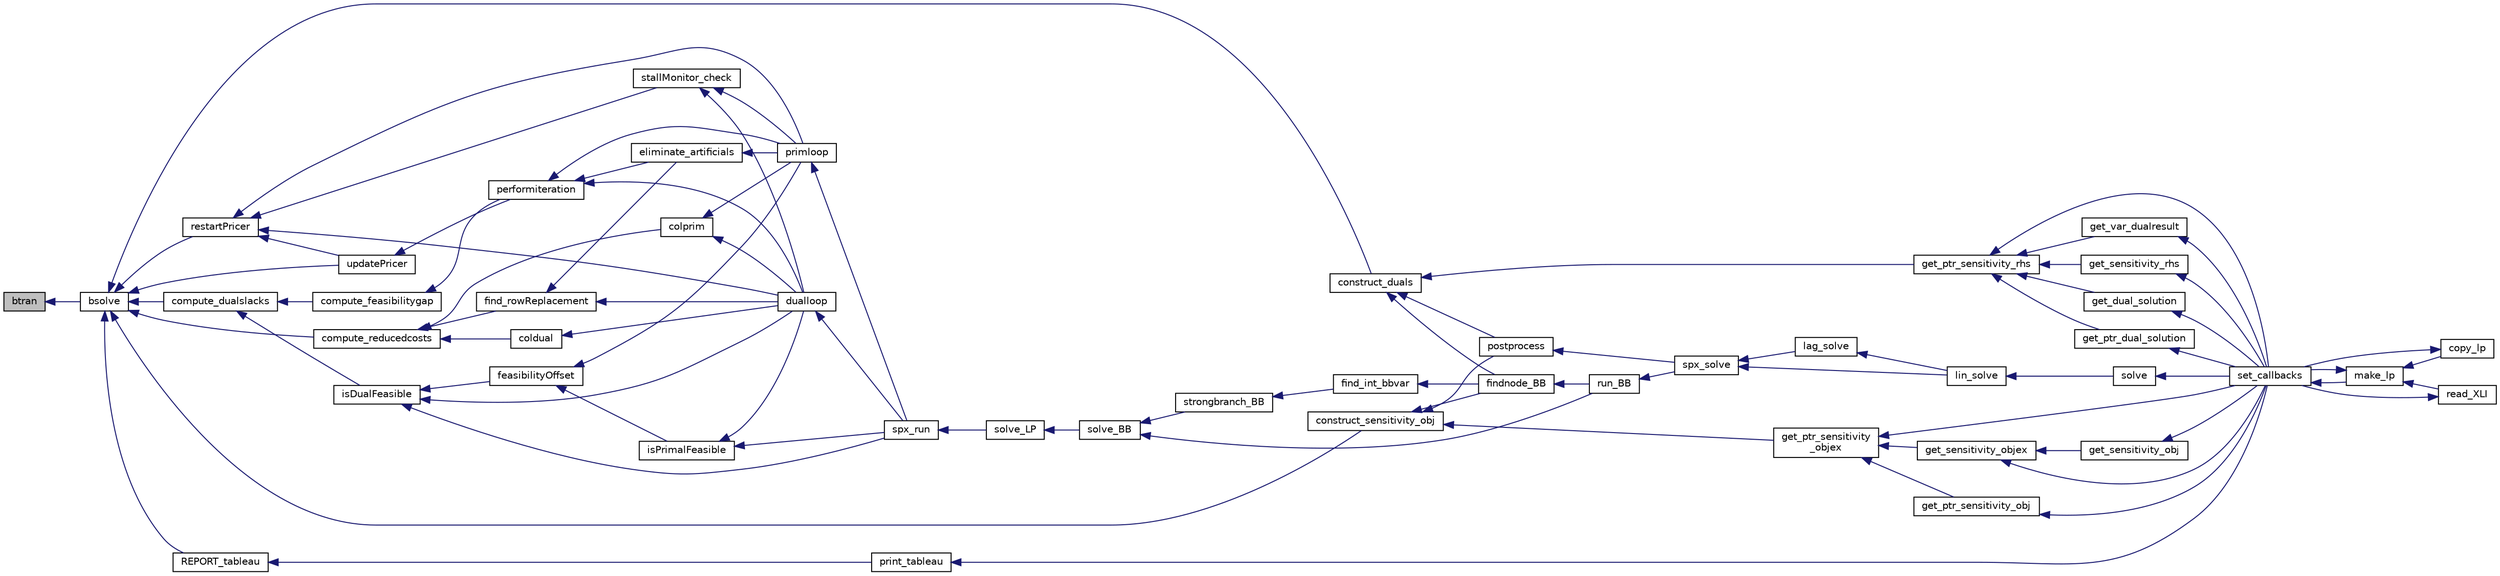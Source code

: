 digraph "btran"
{
  edge [fontname="Helvetica",fontsize="10",labelfontname="Helvetica",labelfontsize="10"];
  node [fontname="Helvetica",fontsize="10",shape=record];
  rankdir="LR";
  Node392 [label="btran",height=0.2,width=0.4,color="black", fillcolor="grey75", style="filled", fontcolor="black"];
  Node392 -> Node393 [dir="back",color="midnightblue",fontsize="10",style="solid",fontname="Helvetica"];
  Node393 [label="bsolve",height=0.2,width=0.4,color="black", fillcolor="white", style="filled",URL="$d0/d48/lp__matrix_8h.html#adbd3fb78087dea9e6c99722365794300"];
  Node393 -> Node394 [dir="back",color="midnightblue",fontsize="10",style="solid",fontname="Helvetica"];
  Node394 [label="compute_dualslacks",height=0.2,width=0.4,color="black", fillcolor="white", style="filled",URL="$df/df7/lp__lib_8h.html#a61ec2c96e522ac744ef4dd83c8e21bc8"];
  Node394 -> Node395 [dir="back",color="midnightblue",fontsize="10",style="solid",fontname="Helvetica"];
  Node395 [label="compute_feasibilitygap",height=0.2,width=0.4,color="black", fillcolor="white", style="filled",URL="$d4/d79/lp__lib_8c.html#a761a9b21146f2341dbaa9a49285d957e"];
  Node395 -> Node396 [dir="back",color="midnightblue",fontsize="10",style="solid",fontname="Helvetica"];
  Node396 [label="performiteration",height=0.2,width=0.4,color="black", fillcolor="white", style="filled",URL="$df/df7/lp__lib_8h.html#aab89ee40b1d5308324fb3540d4eaf2b6"];
  Node396 -> Node397 [dir="back",color="midnightblue",fontsize="10",style="solid",fontname="Helvetica"];
  Node397 [label="eliminate_artificials",height=0.2,width=0.4,color="black", fillcolor="white", style="filled",URL="$d2/d6c/lp__simplex_8c.html#a5e9816f3bfe556d444b034ba1e97b02b"];
  Node397 -> Node398 [dir="back",color="midnightblue",fontsize="10",style="solid",fontname="Helvetica"];
  Node398 [label="primloop",height=0.2,width=0.4,color="black", fillcolor="white", style="filled",URL="$d1/d0a/lp__simplex_8h.html#aaa7a1b253038231f1792b092e4e36267"];
  Node398 -> Node399 [dir="back",color="midnightblue",fontsize="10",style="solid",fontname="Helvetica"];
  Node399 [label="spx_run",height=0.2,width=0.4,color="black", fillcolor="white", style="filled",URL="$d1/d0a/lp__simplex_8h.html#a96c15afcfa902a5b78af4dfb412010bd"];
  Node399 -> Node400 [dir="back",color="midnightblue",fontsize="10",style="solid",fontname="Helvetica"];
  Node400 [label="solve_LP",height=0.2,width=0.4,color="black", fillcolor="white", style="filled",URL="$d1/dbf/lp__mipbb_8h.html#a8f2122bd9c45170c45f236f9fe3d0dd7"];
  Node400 -> Node401 [dir="back",color="midnightblue",fontsize="10",style="solid",fontname="Helvetica"];
  Node401 [label="solve_BB",height=0.2,width=0.4,color="black", fillcolor="white", style="filled",URL="$d1/dbf/lp__mipbb_8h.html#a43e95e2128e85df2643cbc0bfce4746c"];
  Node401 -> Node402 [dir="back",color="midnightblue",fontsize="10",style="solid",fontname="Helvetica"];
  Node402 [label="strongbranch_BB",height=0.2,width=0.4,color="black", fillcolor="white", style="filled",URL="$d1/dbf/lp__mipbb_8h.html#a14912803f02db21c25829df065202762"];
  Node402 -> Node403 [dir="back",color="midnightblue",fontsize="10",style="solid",fontname="Helvetica"];
  Node403 [label="find_int_bbvar",height=0.2,width=0.4,color="black", fillcolor="white", style="filled",URL="$df/df7/lp__lib_8h.html#ad6104a5cc6ae29cc1dd1327d8d36047e"];
  Node403 -> Node404 [dir="back",color="midnightblue",fontsize="10",style="solid",fontname="Helvetica"];
  Node404 [label="findnode_BB",height=0.2,width=0.4,color="black", fillcolor="white", style="filled",URL="$d1/dbf/lp__mipbb_8h.html#ad9c2614a833a1e0ab7f4425068752663"];
  Node404 -> Node405 [dir="back",color="midnightblue",fontsize="10",style="solid",fontname="Helvetica"];
  Node405 [label="run_BB",height=0.2,width=0.4,color="black", fillcolor="white", style="filled",URL="$d1/dbf/lp__mipbb_8h.html#a1d8d97b4f4f35f07e6b798f07a62e527"];
  Node405 -> Node406 [dir="back",color="midnightblue",fontsize="10",style="solid",fontname="Helvetica"];
  Node406 [label="spx_solve",height=0.2,width=0.4,color="black", fillcolor="white", style="filled",URL="$d1/d0a/lp__simplex_8h.html#a3effc8b68c1fb21095e7324d83d0dbf7"];
  Node406 -> Node407 [dir="back",color="midnightblue",fontsize="10",style="solid",fontname="Helvetica"];
  Node407 [label="lag_solve",height=0.2,width=0.4,color="black", fillcolor="white", style="filled",URL="$d1/d0a/lp__simplex_8h.html#a320e9e82c06466267a7cb7844c7767b8"];
  Node407 -> Node408 [dir="back",color="midnightblue",fontsize="10",style="solid",fontname="Helvetica"];
  Node408 [label="lin_solve",height=0.2,width=0.4,color="black", fillcolor="white", style="filled",URL="$d1/d0a/lp__simplex_8h.html#a794b0beb471eb7ece9a694717b65b947"];
  Node408 -> Node409 [dir="back",color="midnightblue",fontsize="10",style="solid",fontname="Helvetica"];
  Node409 [label="solve",height=0.2,width=0.4,color="black", fillcolor="white", style="filled",URL="$df/df7/lp__lib_8h.html#a0f4da3a192397e77e6fe92704d4fad3f"];
  Node409 -> Node410 [dir="back",color="midnightblue",fontsize="10",style="solid",fontname="Helvetica"];
  Node410 [label="set_callbacks",height=0.2,width=0.4,color="black", fillcolor="white", style="filled",URL="$df/df7/lp__lib_8h.html#a929e8acb9704f61e16927c915c15cd07"];
  Node410 -> Node411 [dir="back",color="midnightblue",fontsize="10",style="solid",fontname="Helvetica"];
  Node411 [label="make_lp",height=0.2,width=0.4,color="black", fillcolor="white", style="filled",URL="$df/df7/lp__lib_8h.html#a68a0333d84dd944f67e2a0ec72e346a9"];
  Node411 -> Node412 [dir="back",color="midnightblue",fontsize="10",style="solid",fontname="Helvetica"];
  Node412 [label="copy_lp",height=0.2,width=0.4,color="black", fillcolor="white", style="filled",URL="$df/df7/lp__lib_8h.html#aca83ecdbc200b414db491306f3070ae9"];
  Node412 -> Node410 [dir="back",color="midnightblue",fontsize="10",style="solid",fontname="Helvetica"];
  Node411 -> Node410 [dir="back",color="midnightblue",fontsize="10",style="solid",fontname="Helvetica"];
  Node411 -> Node413 [dir="back",color="midnightblue",fontsize="10",style="solid",fontname="Helvetica"];
  Node413 [label="read_XLI",height=0.2,width=0.4,color="black", fillcolor="white", style="filled",URL="$df/df7/lp__lib_8h.html#a351dd803960ab0dae2b39f2c65d3a58d"];
  Node413 -> Node410 [dir="back",color="midnightblue",fontsize="10",style="solid",fontname="Helvetica"];
  Node406 -> Node408 [dir="back",color="midnightblue",fontsize="10",style="solid",fontname="Helvetica"];
  Node401 -> Node405 [dir="back",color="midnightblue",fontsize="10",style="solid",fontname="Helvetica"];
  Node396 -> Node398 [dir="back",color="midnightblue",fontsize="10",style="solid",fontname="Helvetica"];
  Node396 -> Node414 [dir="back",color="midnightblue",fontsize="10",style="solid",fontname="Helvetica"];
  Node414 [label="dualloop",height=0.2,width=0.4,color="black", fillcolor="white", style="filled",URL="$d1/d0a/lp__simplex_8h.html#a881918469722e512db8bd95bb1ec940c"];
  Node414 -> Node399 [dir="back",color="midnightblue",fontsize="10",style="solid",fontname="Helvetica"];
  Node394 -> Node415 [dir="back",color="midnightblue",fontsize="10",style="solid",fontname="Helvetica"];
  Node415 [label="isDualFeasible",height=0.2,width=0.4,color="black", fillcolor="white", style="filled",URL="$df/df7/lp__lib_8h.html#a5e190b8f615cd2b4d4087a616652aff4"];
  Node415 -> Node416 [dir="back",color="midnightblue",fontsize="10",style="solid",fontname="Helvetica"];
  Node416 [label="feasibilityOffset",height=0.2,width=0.4,color="black", fillcolor="white", style="filled",URL="$df/df7/lp__lib_8h.html#ac5fd807c68c710d7a6697b448cd044a9"];
  Node416 -> Node417 [dir="back",color="midnightblue",fontsize="10",style="solid",fontname="Helvetica"];
  Node417 [label="isPrimalFeasible",height=0.2,width=0.4,color="black", fillcolor="white", style="filled",URL="$df/df7/lp__lib_8h.html#ad9691eea77803cce67a70e78528ef240"];
  Node417 -> Node414 [dir="back",color="midnightblue",fontsize="10",style="solid",fontname="Helvetica"];
  Node417 -> Node399 [dir="back",color="midnightblue",fontsize="10",style="solid",fontname="Helvetica"];
  Node416 -> Node398 [dir="back",color="midnightblue",fontsize="10",style="solid",fontname="Helvetica"];
  Node415 -> Node414 [dir="back",color="midnightblue",fontsize="10",style="solid",fontname="Helvetica"];
  Node415 -> Node399 [dir="back",color="midnightblue",fontsize="10",style="solid",fontname="Helvetica"];
  Node393 -> Node418 [dir="back",color="midnightblue",fontsize="10",style="solid",fontname="Helvetica"];
  Node418 [label="construct_duals",height=0.2,width=0.4,color="black", fillcolor="white", style="filled",URL="$df/df7/lp__lib_8h.html#abbc350baee85b42d765e17e09ac77b6a"];
  Node418 -> Node419 [dir="back",color="midnightblue",fontsize="10",style="solid",fontname="Helvetica"];
  Node419 [label="get_ptr_sensitivity_rhs",height=0.2,width=0.4,color="black", fillcolor="white", style="filled",URL="$df/df7/lp__lib_8h.html#a0b0eec8f454537029970d8c372dccdb7"];
  Node419 -> Node420 [dir="back",color="midnightblue",fontsize="10",style="solid",fontname="Helvetica"];
  Node420 [label="get_var_dualresult",height=0.2,width=0.4,color="black", fillcolor="white", style="filled",URL="$df/df7/lp__lib_8h.html#a20af639d614390c57f4ebb2831182d73"];
  Node420 -> Node410 [dir="back",color="midnightblue",fontsize="10",style="solid",fontname="Helvetica"];
  Node419 -> Node421 [dir="back",color="midnightblue",fontsize="10",style="solid",fontname="Helvetica"];
  Node421 [label="get_sensitivity_rhs",height=0.2,width=0.4,color="black", fillcolor="white", style="filled",URL="$df/df7/lp__lib_8h.html#ae53a23c38aa891ed2f8486146ad4b1e8"];
  Node421 -> Node410 [dir="back",color="midnightblue",fontsize="10",style="solid",fontname="Helvetica"];
  Node419 -> Node410 [dir="back",color="midnightblue",fontsize="10",style="solid",fontname="Helvetica"];
  Node419 -> Node422 [dir="back",color="midnightblue",fontsize="10",style="solid",fontname="Helvetica"];
  Node422 [label="get_dual_solution",height=0.2,width=0.4,color="black", fillcolor="white", style="filled",URL="$df/df7/lp__lib_8h.html#a083994ab8f17255ba288a38225c124da"];
  Node422 -> Node410 [dir="back",color="midnightblue",fontsize="10",style="solid",fontname="Helvetica"];
  Node419 -> Node423 [dir="back",color="midnightblue",fontsize="10",style="solid",fontname="Helvetica"];
  Node423 [label="get_ptr_dual_solution",height=0.2,width=0.4,color="black", fillcolor="white", style="filled",URL="$df/df7/lp__lib_8h.html#aef60f6146774a7ec36d2961034982ae7"];
  Node423 -> Node410 [dir="back",color="midnightblue",fontsize="10",style="solid",fontname="Helvetica"];
  Node418 -> Node424 [dir="back",color="midnightblue",fontsize="10",style="solid",fontname="Helvetica"];
  Node424 [label="postprocess",height=0.2,width=0.4,color="black", fillcolor="white", style="filled",URL="$df/df7/lp__lib_8h.html#a0893b5f8a2432dd38800b54ec8ca0332"];
  Node424 -> Node406 [dir="back",color="midnightblue",fontsize="10",style="solid",fontname="Helvetica"];
  Node418 -> Node404 [dir="back",color="midnightblue",fontsize="10",style="solid",fontname="Helvetica"];
  Node393 -> Node425 [dir="back",color="midnightblue",fontsize="10",style="solid",fontname="Helvetica"];
  Node425 [label="construct_sensitivity_obj",height=0.2,width=0.4,color="black", fillcolor="white", style="filled",URL="$df/df7/lp__lib_8h.html#a8f6026199b9a24567e02855e1a792f5a"];
  Node425 -> Node426 [dir="back",color="midnightblue",fontsize="10",style="solid",fontname="Helvetica"];
  Node426 [label="get_ptr_sensitivity\l_objex",height=0.2,width=0.4,color="black", fillcolor="white", style="filled",URL="$df/df7/lp__lib_8h.html#adfc39d9b1870d439e3e9b9e5830eeea6"];
  Node426 -> Node427 [dir="back",color="midnightblue",fontsize="10",style="solid",fontname="Helvetica"];
  Node427 [label="get_sensitivity_objex",height=0.2,width=0.4,color="black", fillcolor="white", style="filled",URL="$df/df7/lp__lib_8h.html#ab4dda7365cd69251a37562bb6a8e7b12"];
  Node427 -> Node428 [dir="back",color="midnightblue",fontsize="10",style="solid",fontname="Helvetica"];
  Node428 [label="get_sensitivity_obj",height=0.2,width=0.4,color="black", fillcolor="white", style="filled",URL="$df/df7/lp__lib_8h.html#ade927064245939d7e8b08e385ce20ff4"];
  Node428 -> Node410 [dir="back",color="midnightblue",fontsize="10",style="solid",fontname="Helvetica"];
  Node427 -> Node410 [dir="back",color="midnightblue",fontsize="10",style="solid",fontname="Helvetica"];
  Node426 -> Node429 [dir="back",color="midnightblue",fontsize="10",style="solid",fontname="Helvetica"];
  Node429 [label="get_ptr_sensitivity_obj",height=0.2,width=0.4,color="black", fillcolor="white", style="filled",URL="$df/df7/lp__lib_8h.html#a9fba4213636195e1a662eb3e5f039d6e"];
  Node429 -> Node410 [dir="back",color="midnightblue",fontsize="10",style="solid",fontname="Helvetica"];
  Node426 -> Node410 [dir="back",color="midnightblue",fontsize="10",style="solid",fontname="Helvetica"];
  Node425 -> Node424 [dir="back",color="midnightblue",fontsize="10",style="solid",fontname="Helvetica"];
  Node425 -> Node404 [dir="back",color="midnightblue",fontsize="10",style="solid",fontname="Helvetica"];
  Node393 -> Node430 [dir="back",color="midnightblue",fontsize="10",style="solid",fontname="Helvetica"];
  Node430 [label="compute_reducedcosts",height=0.2,width=0.4,color="black", fillcolor="white", style="filled",URL="$d5/dee/lp__price_8h.html#ac377efa2114929911da3e04150485031"];
  Node430 -> Node431 [dir="back",color="midnightblue",fontsize="10",style="solid",fontname="Helvetica"];
  Node431 [label="find_rowReplacement",height=0.2,width=0.4,color="black", fillcolor="white", style="filled",URL="$d5/dee/lp__price_8h.html#aa2828cd618b7e668ca5bfa59b53764f1"];
  Node431 -> Node397 [dir="back",color="midnightblue",fontsize="10",style="solid",fontname="Helvetica"];
  Node431 -> Node414 [dir="back",color="midnightblue",fontsize="10",style="solid",fontname="Helvetica"];
  Node430 -> Node432 [dir="back",color="midnightblue",fontsize="10",style="solid",fontname="Helvetica"];
  Node432 [label="colprim",height=0.2,width=0.4,color="black", fillcolor="white", style="filled",URL="$d5/dee/lp__price_8h.html#af6f756e9deca97e5abba8d5ca96292f8"];
  Node432 -> Node398 [dir="back",color="midnightblue",fontsize="10",style="solid",fontname="Helvetica"];
  Node432 -> Node414 [dir="back",color="midnightblue",fontsize="10",style="solid",fontname="Helvetica"];
  Node430 -> Node433 [dir="back",color="midnightblue",fontsize="10",style="solid",fontname="Helvetica"];
  Node433 [label="coldual",height=0.2,width=0.4,color="black", fillcolor="white", style="filled",URL="$d5/dee/lp__price_8h.html#a956054a45ac5f9a7c0b35405ecdfc786"];
  Node433 -> Node414 [dir="back",color="midnightblue",fontsize="10",style="solid",fontname="Helvetica"];
  Node393 -> Node434 [dir="back",color="midnightblue",fontsize="10",style="solid",fontname="Helvetica"];
  Node434 [label="restartPricer",height=0.2,width=0.4,color="black", fillcolor="white", style="filled",URL="$d3/da0/lp__price_p_s_e_8h.html#aaccf24d52dc9daa3cf352f8b88fd8820"];
  Node434 -> Node435 [dir="back",color="midnightblue",fontsize="10",style="solid",fontname="Helvetica"];
  Node435 [label="updatePricer",height=0.2,width=0.4,color="black", fillcolor="white", style="filled",URL="$d3/da0/lp__price_p_s_e_8h.html#ad16c1ea6f969c6d72f135e859d82479f"];
  Node435 -> Node396 [dir="back",color="midnightblue",fontsize="10",style="solid",fontname="Helvetica"];
  Node434 -> Node436 [dir="back",color="midnightblue",fontsize="10",style="solid",fontname="Helvetica"];
  Node436 [label="stallMonitor_check",height=0.2,width=0.4,color="black", fillcolor="white", style="filled",URL="$d2/d6c/lp__simplex_8c.html#a256354aaa5db9224451424c67f19cde3"];
  Node436 -> Node398 [dir="back",color="midnightblue",fontsize="10",style="solid",fontname="Helvetica"];
  Node436 -> Node414 [dir="back",color="midnightblue",fontsize="10",style="solid",fontname="Helvetica"];
  Node434 -> Node398 [dir="back",color="midnightblue",fontsize="10",style="solid",fontname="Helvetica"];
  Node434 -> Node414 [dir="back",color="midnightblue",fontsize="10",style="solid",fontname="Helvetica"];
  Node393 -> Node435 [dir="back",color="midnightblue",fontsize="10",style="solid",fontname="Helvetica"];
  Node393 -> Node437 [dir="back",color="midnightblue",fontsize="10",style="solid",fontname="Helvetica"];
  Node437 [label="REPORT_tableau",height=0.2,width=0.4,color="black", fillcolor="white", style="filled",URL="$d4/dbf/lp__report_8h.html#ab4a5f946495a1958710880a9a3e29fd7"];
  Node437 -> Node438 [dir="back",color="midnightblue",fontsize="10",style="solid",fontname="Helvetica"];
  Node438 [label="print_tableau",height=0.2,width=0.4,color="black", fillcolor="white", style="filled",URL="$df/df7/lp__lib_8h.html#a256d6c925c67a52590efffa6c468c15e"];
  Node438 -> Node410 [dir="back",color="midnightblue",fontsize="10",style="solid",fontname="Helvetica"];
}
